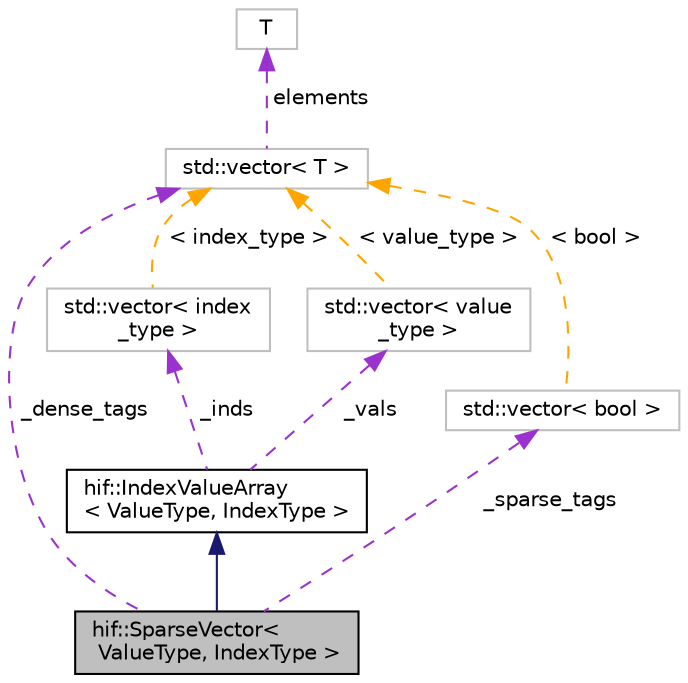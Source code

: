 digraph "hif::SparseVector&lt; ValueType, IndexType &gt;"
{
  edge [fontname="Helvetica",fontsize="10",labelfontname="Helvetica",labelfontsize="10"];
  node [fontname="Helvetica",fontsize="10",shape=record];
  Node7 [label="hif::SparseVector\<\l ValueType, IndexType \>",height=0.2,width=0.4,color="black", fillcolor="grey75", style="filled", fontcolor="black"];
  Node8 -> Node7 [dir="back",color="midnightblue",fontsize="10",style="solid",fontname="Helvetica"];
  Node8 [label="hif::IndexValueArray\l\< ValueType, IndexType \>",height=0.2,width=0.4,color="black", fillcolor="white", style="filled",URL="$classhif_1_1IndexValueArray.html"];
  Node9 -> Node8 [dir="back",color="darkorchid3",fontsize="10",style="dashed",label=" _inds" ,fontname="Helvetica"];
  Node9 [label="std::vector\< index\l_type \>",height=0.2,width=0.4,color="grey75", fillcolor="white", style="filled"];
  Node10 -> Node9 [dir="back",color="orange",fontsize="10",style="dashed",label=" \< index_type \>" ,fontname="Helvetica"];
  Node10 [label="std::vector\< T \>",height=0.2,width=0.4,color="grey75", fillcolor="white", style="filled",tooltip="STL class. "];
  Node11 -> Node10 [dir="back",color="darkorchid3",fontsize="10",style="dashed",label=" elements" ,fontname="Helvetica"];
  Node11 [label="T",height=0.2,width=0.4,color="grey75", fillcolor="white", style="filled"];
  Node12 -> Node8 [dir="back",color="darkorchid3",fontsize="10",style="dashed",label=" _vals" ,fontname="Helvetica"];
  Node12 [label="std::vector\< value\l_type \>",height=0.2,width=0.4,color="grey75", fillcolor="white", style="filled"];
  Node10 -> Node12 [dir="back",color="orange",fontsize="10",style="dashed",label=" \< value_type \>" ,fontname="Helvetica"];
  Node13 -> Node7 [dir="back",color="darkorchid3",fontsize="10",style="dashed",label=" _sparse_tags" ,fontname="Helvetica"];
  Node13 [label="std::vector\< bool \>",height=0.2,width=0.4,color="grey75", fillcolor="white", style="filled"];
  Node10 -> Node13 [dir="back",color="orange",fontsize="10",style="dashed",label=" \< bool \>" ,fontname="Helvetica"];
  Node10 -> Node7 [dir="back",color="darkorchid3",fontsize="10",style="dashed",label=" _dense_tags" ,fontname="Helvetica"];
}

